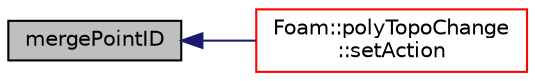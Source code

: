 digraph "mergePointID"
{
  bgcolor="transparent";
  edge [fontname="Helvetica",fontsize="10",labelfontname="Helvetica",labelfontsize="10"];
  node [fontname="Helvetica",fontsize="10",shape=record];
  rankdir="LR";
  Node1 [label="mergePointID",height=0.2,width=0.4,color="black", fillcolor="grey75", style="filled", fontcolor="black"];
  Node1 -> Node2 [dir="back",color="midnightblue",fontsize="10",style="solid",fontname="Helvetica"];
  Node2 [label="Foam::polyTopoChange\l::setAction",height=0.2,width=0.4,color="red",URL="$a01944.html#a40a23962b792d24f4cb999f5b55aece2",tooltip="For compatibility with polyTopoChange: set topological action. "];
}

